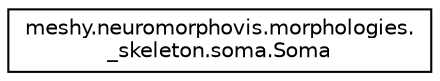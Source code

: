 digraph "Graphical Class Hierarchy"
{
  edge [fontname="Helvetica",fontsize="10",labelfontname="Helvetica",labelfontsize="10"];
  node [fontname="Helvetica",fontsize="10",shape=record];
  rankdir="LR";
  Node1 [label="meshy.neuromorphovis.morphologies.\l_skeleton.soma.Soma",height=0.2,width=0.4,color="black", fillcolor="white", style="filled",URL="$classmeshy_1_1neuromorphovis_1_1morphologies_1_1__skeleton_1_1soma_1_1Soma.html",tooltip="Soma. "];
}
